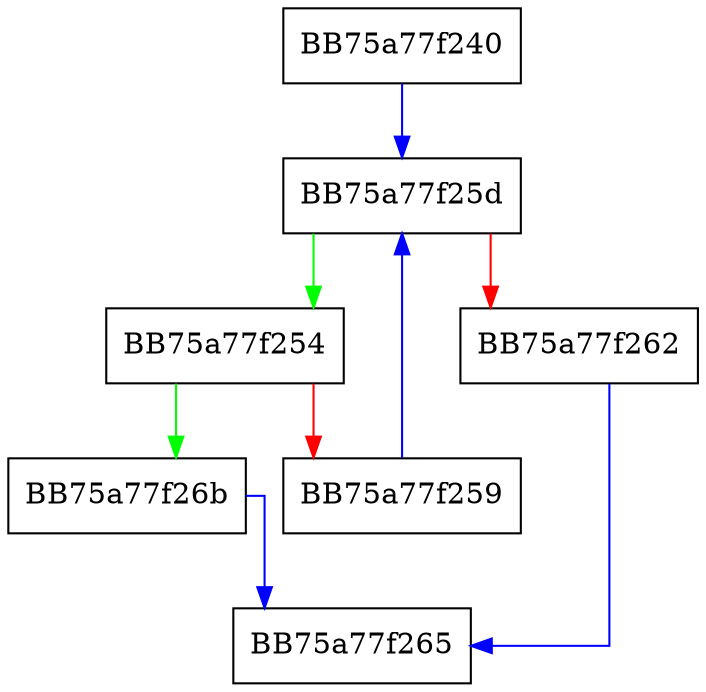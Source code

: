 digraph _IsExceptionObjectToBeDestroyed {
  node [shape="box"];
  graph [splines=ortho];
  BB75a77f240 -> BB75a77f25d [color="blue"];
  BB75a77f254 -> BB75a77f26b [color="green"];
  BB75a77f254 -> BB75a77f259 [color="red"];
  BB75a77f259 -> BB75a77f25d [color="blue"];
  BB75a77f25d -> BB75a77f254 [color="green"];
  BB75a77f25d -> BB75a77f262 [color="red"];
  BB75a77f262 -> BB75a77f265 [color="blue"];
  BB75a77f26b -> BB75a77f265 [color="blue"];
}